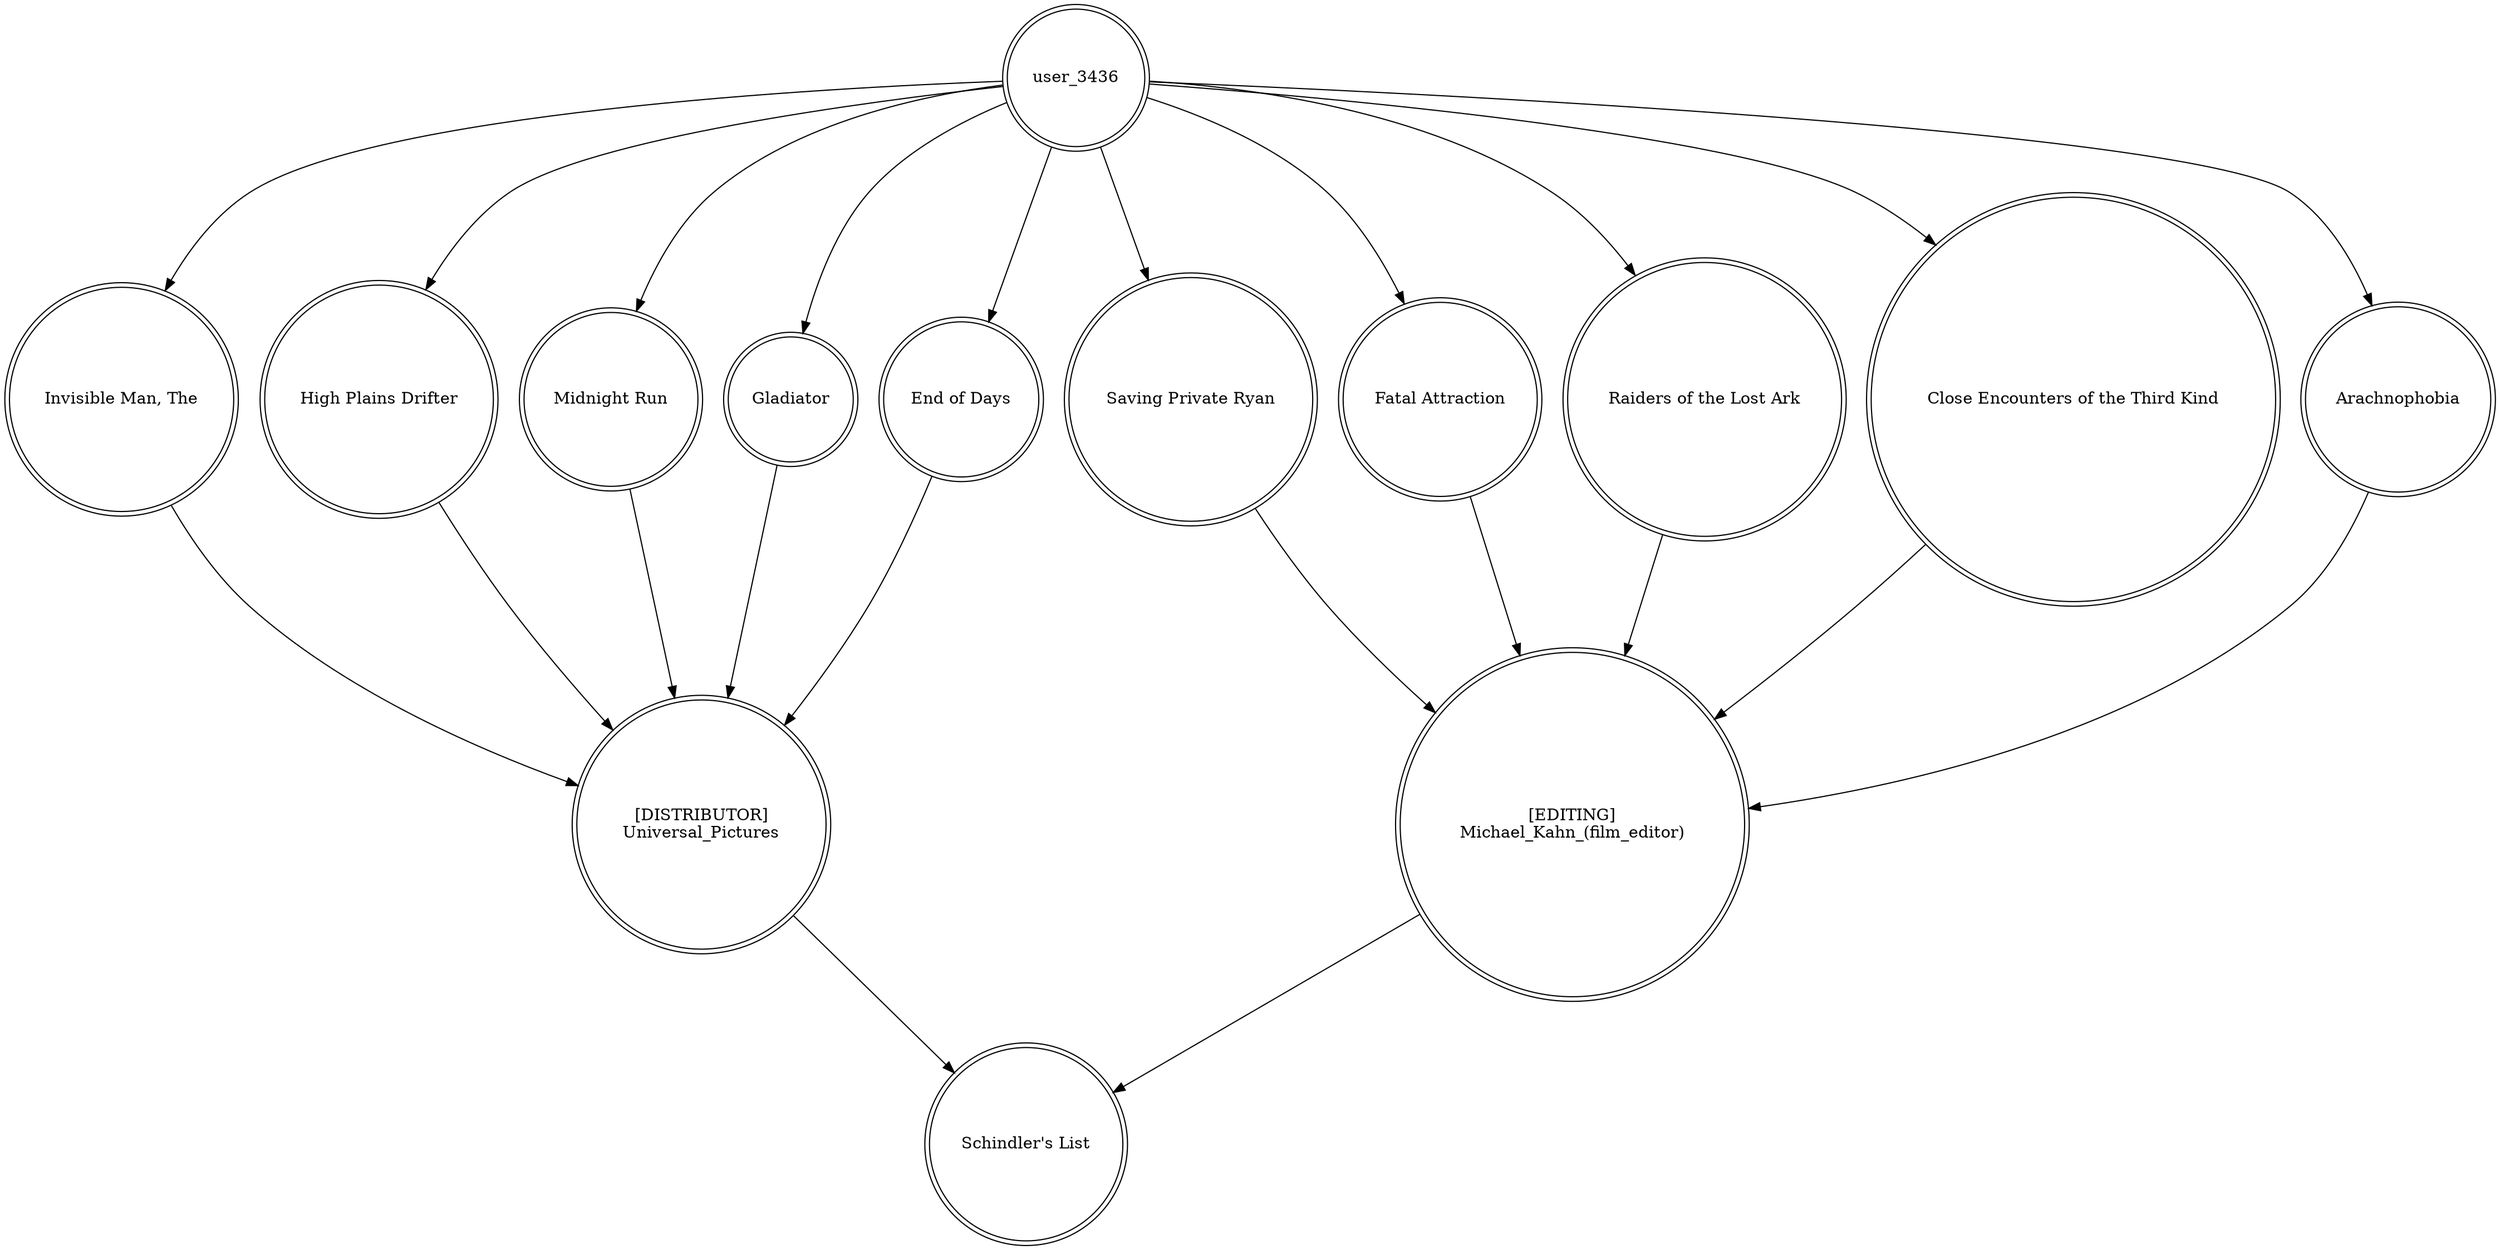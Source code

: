digraph finite_state_machine {
	node [shape=doublecircle]
	user_3436 -> "Invisible Man, The"
	user_3436 -> "Saving Private Ryan"
	user_3436 -> "High Plains Drifter"
	"Fatal Attraction" -> "[EDITING]
Michael_Kahn_(film_editor)"
	"Raiders of the Lost Ark" -> "[EDITING]
Michael_Kahn_(film_editor)"
	"Close Encounters of the Third Kind" -> "[EDITING]
Michael_Kahn_(film_editor)"
	Arachnophobia -> "[EDITING]
Michael_Kahn_(film_editor)"
	user_3436 -> "Midnight Run"
	user_3436 -> Gladiator
	"[EDITING]
Michael_Kahn_(film_editor)" -> "Schindler's List"
	user_3436 -> "End of Days"
	Gladiator -> "[DISTRIBUTOR]
Universal_Pictures"
	"End of Days" -> "[DISTRIBUTOR]
Universal_Pictures"
	"Midnight Run" -> "[DISTRIBUTOR]
Universal_Pictures"
	"High Plains Drifter" -> "[DISTRIBUTOR]
Universal_Pictures"
	user_3436 -> "Fatal Attraction"
	user_3436 -> "Raiders of the Lost Ark"
	"Invisible Man, The" -> "[DISTRIBUTOR]
Universal_Pictures"
	"[DISTRIBUTOR]
Universal_Pictures" -> "Schindler's List"
	user_3436 -> "Close Encounters of the Third Kind"
	user_3436 -> Arachnophobia
	"Saving Private Ryan" -> "[EDITING]
Michael_Kahn_(film_editor)"
}
